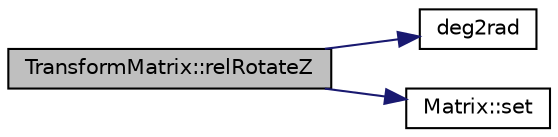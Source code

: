 digraph "TransformMatrix::relRotateZ"
{
  edge [fontname="Helvetica",fontsize="10",labelfontname="Helvetica",labelfontsize="10"];
  node [fontname="Helvetica",fontsize="10",shape=record];
  rankdir="LR";
  Node233 [label="TransformMatrix::relRotateZ",height=0.2,width=0.4,color="black", fillcolor="grey75", style="filled", fontcolor="black"];
  Node233 -> Node234 [color="midnightblue",fontsize="10",style="solid",fontname="Helvetica"];
  Node234 [label="deg2rad",height=0.2,width=0.4,color="black", fillcolor="white", style="filled",URL="$Math_8h.html#a021636ed21e2cb128cb67fa392983ac0"];
  Node233 -> Node235 [color="midnightblue",fontsize="10",style="solid",fontname="Helvetica"];
  Node235 [label="Matrix::set",height=0.2,width=0.4,color="black", fillcolor="white", style="filled",URL="$classMatrix.html#a820d3e49ffea766faf310729803e1df1"];
}
